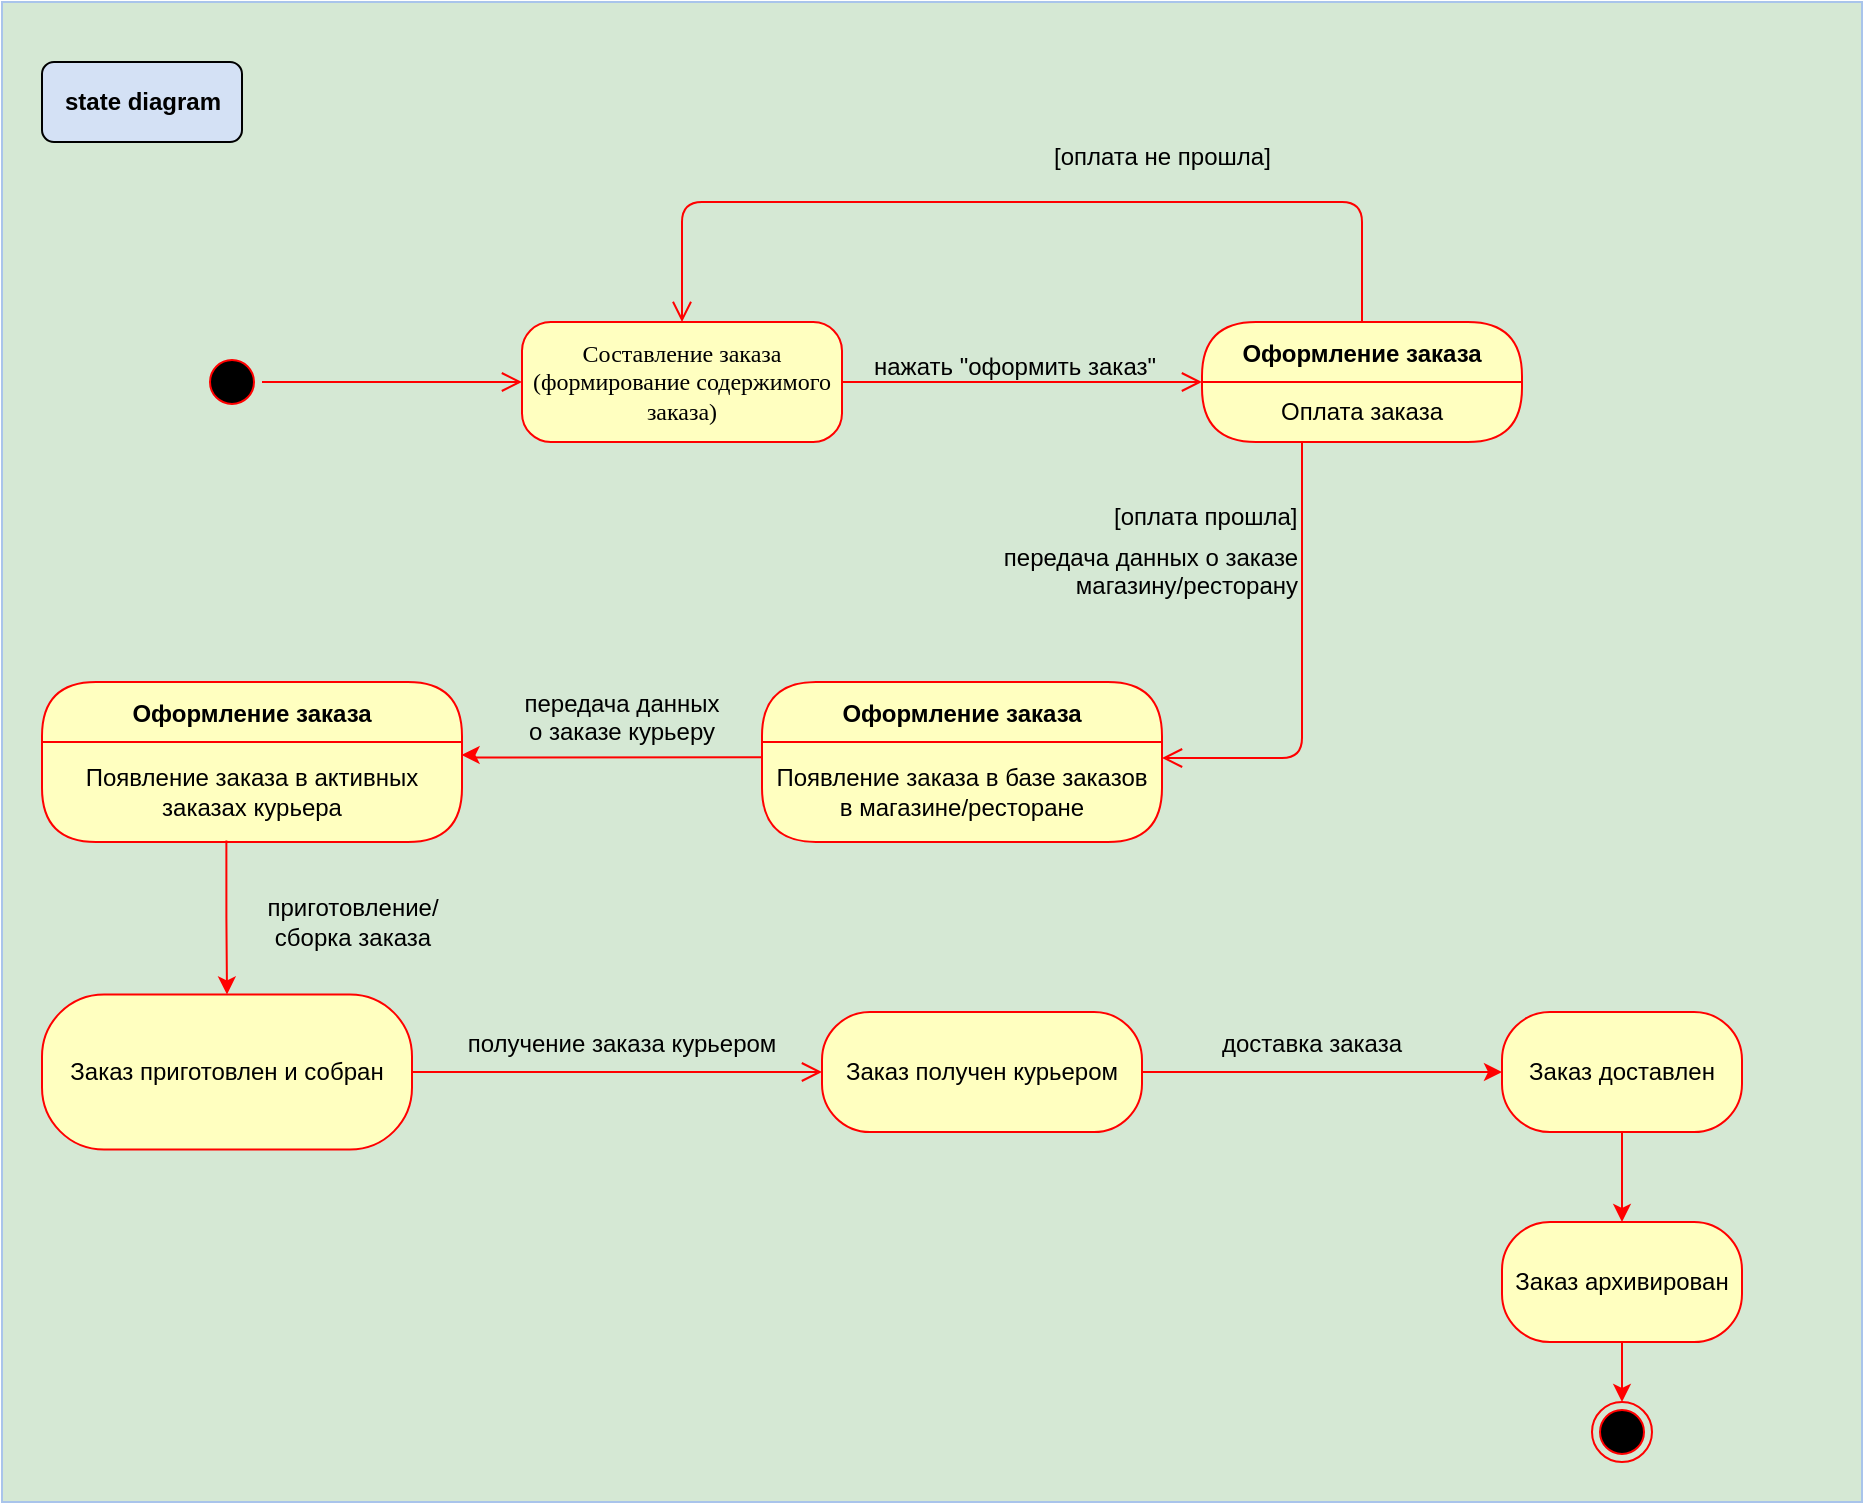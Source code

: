 <mxfile version="24.4.4" type="github">
  <diagram name="Page-1" id="58cdce13-f638-feb5-8d6f-7d28b1aa9fa0">
    <mxGraphModel dx="1670" dy="1795" grid="1" gridSize="10" guides="1" tooltips="1" connect="1" arrows="1" fold="1" page="1" pageScale="1" pageWidth="1100" pageHeight="850" background="none" math="0" shadow="0">
      <root>
        <mxCell id="0" />
        <mxCell id="1" parent="0" />
        <mxCell id="j5qv9gXlauBq_Ie_a54V-53" value="" style="rounded=0;whiteSpace=wrap;html=1;strokeColor=#A9C4EB;fillColor=#D5E8D4;" parent="1" vertex="1">
          <mxGeometry y="-30" width="930" height="750" as="geometry" />
        </mxCell>
        <mxCell id="382b91b5511bd0f7-1" value="" style="ellipse;html=1;shape=startState;fillColor=#000000;strokeColor=#ff0000;rounded=1;shadow=0;comic=0;labelBackgroundColor=none;fontFamily=Verdana;fontSize=12;fontColor=#000000;align=center;direction=south;" parent="1" vertex="1">
          <mxGeometry x="100" y="145" width="30" height="30" as="geometry" />
        </mxCell>
        <mxCell id="382b91b5511bd0f7-6" value="Составление заказа&lt;div&gt;(формирование содержимого заказа)&lt;/div&gt;" style="rounded=1;whiteSpace=wrap;html=1;arcSize=24;fillColor=#ffffc0;strokeColor=#ff0000;shadow=0;comic=0;labelBackgroundColor=none;fontFamily=Verdana;fontSize=12;fontColor=#000000;align=center;" parent="1" vertex="1">
          <mxGeometry x="260" y="130" width="160" height="60" as="geometry" />
        </mxCell>
        <mxCell id="2a3bc250acf0617d-9" style="edgeStyle=orthogonalEdgeStyle;html=1;labelBackgroundColor=none;endArrow=open;endSize=8;strokeColor=#ff0000;fontFamily=Verdana;fontSize=12;align=left;" parent="1" source="382b91b5511bd0f7-1" target="382b91b5511bd0f7-6" edge="1">
          <mxGeometry relative="1" as="geometry" />
        </mxCell>
        <mxCell id="2a3bc250acf0617d-10" style="edgeStyle=orthogonalEdgeStyle;html=1;labelBackgroundColor=none;endArrow=open;endSize=8;strokeColor=#ff0000;fontFamily=Verdana;fontSize=12;align=left;exitX=1;exitY=0.5;exitDx=0;exitDy=0;entryX=0;entryY=0.5;entryDx=0;entryDy=0;" parent="1" source="382b91b5511bd0f7-6" target="j5qv9gXlauBq_Ie_a54V-13" edge="1">
          <mxGeometry relative="1" as="geometry">
            <Array as="points" />
            <mxPoint x="470" y="159.58" as="sourcePoint" />
            <mxPoint x="590" y="159.58" as="targetPoint" />
          </mxGeometry>
        </mxCell>
        <mxCell id="2a3bc250acf0617d-11" style="edgeStyle=orthogonalEdgeStyle;html=1;labelBackgroundColor=none;endArrow=open;endSize=8;strokeColor=#ff0000;fontFamily=Verdana;fontSize=12;align=left;" parent="1" target="j5qv9gXlauBq_Ie_a54V-20" edge="1">
          <mxGeometry relative="1" as="geometry">
            <mxPoint x="650" y="190" as="sourcePoint" />
            <Array as="points">
              <mxPoint x="650" y="348" />
            </Array>
            <mxPoint x="500" y="347" as="targetPoint" />
          </mxGeometry>
        </mxCell>
        <mxCell id="2a3bc250acf0617d-15" style="edgeStyle=orthogonalEdgeStyle;html=1;exitX=0.5;exitY=0;labelBackgroundColor=none;endArrow=open;endSize=8;strokeColor=#ff0000;fontFamily=Verdana;fontSize=12;align=left;exitDx=0;exitDy=0;entryX=0.5;entryY=0;entryDx=0;entryDy=0;" parent="1" source="j5qv9gXlauBq_Ie_a54V-13" edge="1" target="382b91b5511bd0f7-6">
          <mxGeometry relative="1" as="geometry">
            <mxPoint x="760" y="177.5" as="sourcePoint" />
            <mxPoint x="1020" y="310" as="targetPoint" />
            <Array as="points">
              <mxPoint x="680" y="70" />
              <mxPoint x="340" y="70" />
            </Array>
          </mxGeometry>
        </mxCell>
        <mxCell id="j5qv9gXlauBq_Ie_a54V-10" value="[оплата не прошла]" style="text;strokeColor=none;fillColor=none;align=left;verticalAlign=middle;spacingTop=-1;spacingLeft=4;spacingRight=4;rotatable=0;labelPosition=right;points=[];portConstraint=eastwest;" parent="1" vertex="1">
          <mxGeometry x="520" y="40" height="14" as="geometry" />
        </mxCell>
        <mxCell id="j5qv9gXlauBq_Ie_a54V-13" value="Оформление заказа" style="swimlane;fontStyle=1;align=center;verticalAlign=middle;childLayout=stackLayout;horizontal=1;startSize=30;horizontalStack=0;resizeParent=0;resizeLast=1;container=0;fontColor=#000000;collapsible=0;rounded=1;arcSize=30;strokeColor=#ff0000;fillColor=#ffffc0;swimlaneFillColor=#ffffc0;dropTarget=0;" parent="1" vertex="1">
          <mxGeometry x="600" y="130" width="160" height="60" as="geometry" />
        </mxCell>
        <mxCell id="j5qv9gXlauBq_Ie_a54V-14" value="Оплата заказа" style="text;html=1;strokeColor=none;fillColor=none;align=center;verticalAlign=middle;spacingLeft=4;spacingRight=4;whiteSpace=wrap;overflow=hidden;rotatable=0;fontColor=#000000;" parent="j5qv9gXlauBq_Ie_a54V-13" vertex="1">
          <mxGeometry y="30" width="160" height="30" as="geometry" />
        </mxCell>
        <mxCell id="j5qv9gXlauBq_Ie_a54V-19" value="Оформление заказа" style="swimlane;fontStyle=1;align=center;verticalAlign=middle;childLayout=stackLayout;horizontal=1;startSize=30;horizontalStack=0;resizeParent=0;resizeLast=1;container=0;fontColor=#000000;collapsible=0;rounded=1;arcSize=30;strokeColor=#ff0000;fillColor=#ffffc0;swimlaneFillColor=#ffffc0;dropTarget=0;" parent="1" vertex="1">
          <mxGeometry x="380" y="310" width="200" height="80" as="geometry" />
        </mxCell>
        <mxCell id="j5qv9gXlauBq_Ie_a54V-20" value="Появление заказа в базе заказов в магазине/ресторане" style="text;html=1;strokeColor=none;fillColor=none;align=center;verticalAlign=middle;spacingLeft=4;spacingRight=4;whiteSpace=wrap;overflow=hidden;rotatable=0;fontColor=#000000;" parent="j5qv9gXlauBq_Ie_a54V-19" vertex="1">
          <mxGeometry y="30" width="200" height="50" as="geometry" />
        </mxCell>
        <mxCell id="j5qv9gXlauBq_Ie_a54V-22" value="Оформление заказа" style="swimlane;fontStyle=1;align=center;verticalAlign=middle;childLayout=stackLayout;horizontal=1;startSize=30;horizontalStack=0;resizeParent=0;resizeLast=1;container=0;fontColor=#000000;collapsible=0;rounded=1;arcSize=30;strokeColor=#ff0000;fillColor=#ffffc0;swimlaneFillColor=#ffffc0;dropTarget=0;" parent="1" vertex="1">
          <mxGeometry x="20" y="310" width="210" height="80" as="geometry" />
        </mxCell>
        <mxCell id="j5qv9gXlauBq_Ie_a54V-23" value="Появление заказа в активных заказах курьера" style="text;html=1;strokeColor=none;fillColor=none;align=center;verticalAlign=middle;spacingLeft=4;spacingRight=4;whiteSpace=wrap;overflow=hidden;rotatable=0;fontColor=#000000;" parent="j5qv9gXlauBq_Ie_a54V-22" vertex="1">
          <mxGeometry y="30" width="210" height="50" as="geometry" />
        </mxCell>
        <mxCell id="j5qv9gXlauBq_Ie_a54V-25" style="edgeStyle=orthogonalEdgeStyle;rounded=0;orthogonalLoop=1;jettySize=auto;html=1;entryX=0.999;entryY=0.13;entryDx=0;entryDy=0;strokeColor=#FF0000;entryPerimeter=0;exitX=0;exitY=0.153;exitDx=0;exitDy=0;exitPerimeter=0;" parent="1" source="j5qv9gXlauBq_Ie_a54V-20" target="j5qv9gXlauBq_Ie_a54V-23" edge="1">
          <mxGeometry relative="1" as="geometry">
            <mxPoint x="385" y="347" as="sourcePoint" />
            <mxPoint x="235" y="350" as="targetPoint" />
            <Array as="points">
              <mxPoint x="235" y="348" />
              <mxPoint x="235" y="346" />
            </Array>
          </mxGeometry>
        </mxCell>
        <mxCell id="j5qv9gXlauBq_Ie_a54V-29" value="Заказ приготовлен и собран" style="rounded=1;whiteSpace=wrap;html=1;arcSize=40;fontColor=#000000;fillColor=#ffffc0;strokeColor=#ff0000;" parent="1" vertex="1">
          <mxGeometry x="20" y="466.25" width="185" height="77.5" as="geometry" />
        </mxCell>
        <mxCell id="j5qv9gXlauBq_Ie_a54V-30" value="" style="edgeStyle=orthogonalEdgeStyle;html=1;verticalAlign=bottom;endArrow=open;endSize=8;strokeColor=#ff0000;rounded=0;exitX=1;exitY=0.5;exitDx=0;exitDy=0;" parent="1" source="j5qv9gXlauBq_Ie_a54V-29" target="j5qv9gXlauBq_Ie_a54V-31" edge="1">
          <mxGeometry relative="1" as="geometry">
            <mxPoint x="170" y="590" as="targetPoint" />
            <Array as="points">
              <mxPoint x="275" y="505" />
            </Array>
          </mxGeometry>
        </mxCell>
        <mxCell id="j5qv9gXlauBq_Ie_a54V-33" value="" style="edgeStyle=orthogonalEdgeStyle;rounded=0;orthogonalLoop=1;jettySize=auto;html=1;strokeColor=#FF0000;" parent="1" source="j5qv9gXlauBq_Ie_a54V-31" target="j5qv9gXlauBq_Ie_a54V-32" edge="1">
          <mxGeometry relative="1" as="geometry" />
        </mxCell>
        <mxCell id="j5qv9gXlauBq_Ie_a54V-31" value="Заказ получен курьером" style="rounded=1;whiteSpace=wrap;html=1;arcSize=40;fontColor=#000000;fillColor=#ffffc0;strokeColor=#ff0000;" parent="1" vertex="1">
          <mxGeometry x="410" y="475" width="160" height="60" as="geometry" />
        </mxCell>
        <mxCell id="j5qv9gXlauBq_Ie_a54V-35" value="" style="edgeStyle=orthogonalEdgeStyle;rounded=0;orthogonalLoop=1;jettySize=auto;html=1;strokeColor=#FF0000;" parent="1" source="j5qv9gXlauBq_Ie_a54V-32" target="j5qv9gXlauBq_Ie_a54V-34" edge="1">
          <mxGeometry relative="1" as="geometry" />
        </mxCell>
        <mxCell id="j5qv9gXlauBq_Ie_a54V-32" value="Заказ доставлен" style="whiteSpace=wrap;html=1;fillColor=#ffffc0;strokeColor=#ff0000;fontColor=#000000;rounded=1;arcSize=40;" parent="1" vertex="1">
          <mxGeometry x="750" y="475" width="120" height="60" as="geometry" />
        </mxCell>
        <mxCell id="j5qv9gXlauBq_Ie_a54V-37" value="" style="edgeStyle=orthogonalEdgeStyle;rounded=0;orthogonalLoop=1;jettySize=auto;html=1;entryX=0.5;entryY=0;entryDx=0;entryDy=0;strokeColor=#FF0000;exitX=0.5;exitY=1;exitDx=0;exitDy=0;" parent="1" source="j5qv9gXlauBq_Ie_a54V-34" target="j5qv9gXlauBq_Ie_a54V-38" edge="1">
          <mxGeometry relative="1" as="geometry">
            <mxPoint x="760" y="761.362" as="sourcePoint" />
            <mxPoint x="760" y="680" as="targetPoint" />
            <Array as="points">
              <mxPoint x="810" y="650" />
              <mxPoint x="810" y="650" />
            </Array>
          </mxGeometry>
        </mxCell>
        <mxCell id="j5qv9gXlauBq_Ie_a54V-34" value="Заказ архивирован" style="whiteSpace=wrap;html=1;fillColor=#ffffc0;strokeColor=#ff0000;fontColor=#000000;rounded=1;arcSize=40;" parent="1" vertex="1">
          <mxGeometry x="750" y="580" width="120" height="60" as="geometry" />
        </mxCell>
        <mxCell id="j5qv9gXlauBq_Ie_a54V-38" value="" style="ellipse;html=1;shape=endState;fillColor=#000000;strokeColor=#ff0000;" parent="1" vertex="1">
          <mxGeometry x="795" y="670" width="30" height="30" as="geometry" />
        </mxCell>
        <mxCell id="j5qv9gXlauBq_Ie_a54V-40" style="edgeStyle=orthogonalEdgeStyle;rounded=0;orthogonalLoop=1;jettySize=auto;html=1;strokeColor=#FF0000;exitX=0.439;exitY=0.986;exitDx=0;exitDy=0;exitPerimeter=0;" parent="1" source="j5qv9gXlauBq_Ie_a54V-23" target="j5qv9gXlauBq_Ie_a54V-29" edge="1">
          <mxGeometry relative="1" as="geometry" />
        </mxCell>
        <mxCell id="j5qv9gXlauBq_Ie_a54V-41" value="нажать &quot;оформить заказ&quot;" style="text;strokeColor=none;fillColor=none;align=left;verticalAlign=middle;spacingTop=-1;spacingLeft=4;spacingRight=4;rotatable=0;labelPosition=right;points=[];portConstraint=eastwest;" parent="1" vertex="1">
          <mxGeometry x="410" y="145" width="20" height="14" as="geometry" />
        </mxCell>
        <mxCell id="j5qv9gXlauBq_Ie_a54V-43" value="[оплата прошла]" style="text;strokeColor=none;fillColor=none;align=left;verticalAlign=middle;spacingTop=-1;spacingLeft=4;spacingRight=4;rotatable=0;labelPosition=right;points=[];portConstraint=eastwest;" parent="1" vertex="1">
          <mxGeometry x="530" y="220" width="20" height="14" as="geometry" />
        </mxCell>
        <mxCell id="j5qv9gXlauBq_Ie_a54V-45" value="передача данных&#xa;о заказе курьеру" style="text;align=center;verticalAlign=middle;resizable=0;points=[];autosize=1;strokeColor=none;fillColor=none;" parent="1" vertex="1">
          <mxGeometry x="250" y="307" width="120" height="40" as="geometry" />
        </mxCell>
        <mxCell id="j5qv9gXlauBq_Ie_a54V-48" value="&lt;span style=&quot;text-wrap: wrap;&quot;&gt;приготовление/сборка заказа&lt;/span&gt;" style="text;html=1;align=center;verticalAlign=middle;resizable=0;points=[];autosize=1;strokeColor=none;fillColor=none;" parent="1" vertex="1">
          <mxGeometry x="80" y="415" width="190" height="30" as="geometry" />
        </mxCell>
        <mxCell id="j5qv9gXlauBq_Ie_a54V-49" value="получение заказа курьером" style="text;align=center;verticalAlign=middle;resizable=0;points=[];autosize=1;strokeColor=none;fillColor=none;" parent="1" vertex="1">
          <mxGeometry x="220" y="475" width="180" height="30" as="geometry" />
        </mxCell>
        <mxCell id="j5qv9gXlauBq_Ie_a54V-51" value="доставка заказа" style="text;align=center;verticalAlign=middle;resizable=0;points=[];autosize=1;strokeColor=none;fillColor=none;" parent="1" vertex="1">
          <mxGeometry x="600" y="475" width="110" height="30" as="geometry" />
        </mxCell>
        <mxCell id="j5qv9gXlauBq_Ie_a54V-54" value="передача данных о заказе&#xa;магазину/ресторану" style="text;align=right;verticalAlign=middle;resizable=0;points=[];autosize=1;strokeColor=none;fillColor=none;" parent="1" vertex="1">
          <mxGeometry x="480" y="234" width="170" height="40" as="geometry" />
        </mxCell>
        <mxCell id="j5qv9gXlauBq_Ie_a54V-55" value="&amp;nbsp;&lt;div&gt;&amp;nbsp; &amp;nbsp;state diagram&amp;nbsp; &amp;nbsp;&lt;/div&gt;&lt;div&gt;&amp;nbsp;&lt;/div&gt;" style="text;align=center;fontStyle=1;verticalAlign=middle;spacingLeft=3;spacingRight=3;strokeColor=default;rotatable=0;points=[[0,0.5],[1,0.5]];portConstraint=eastwest;html=1;labelBorderColor=none;labelBackgroundColor=none;fillColor=#D4E1F5;rounded=1;" parent="1" vertex="1">
          <mxGeometry x="20" width="100" height="40" as="geometry" />
        </mxCell>
      </root>
    </mxGraphModel>
  </diagram>
</mxfile>
